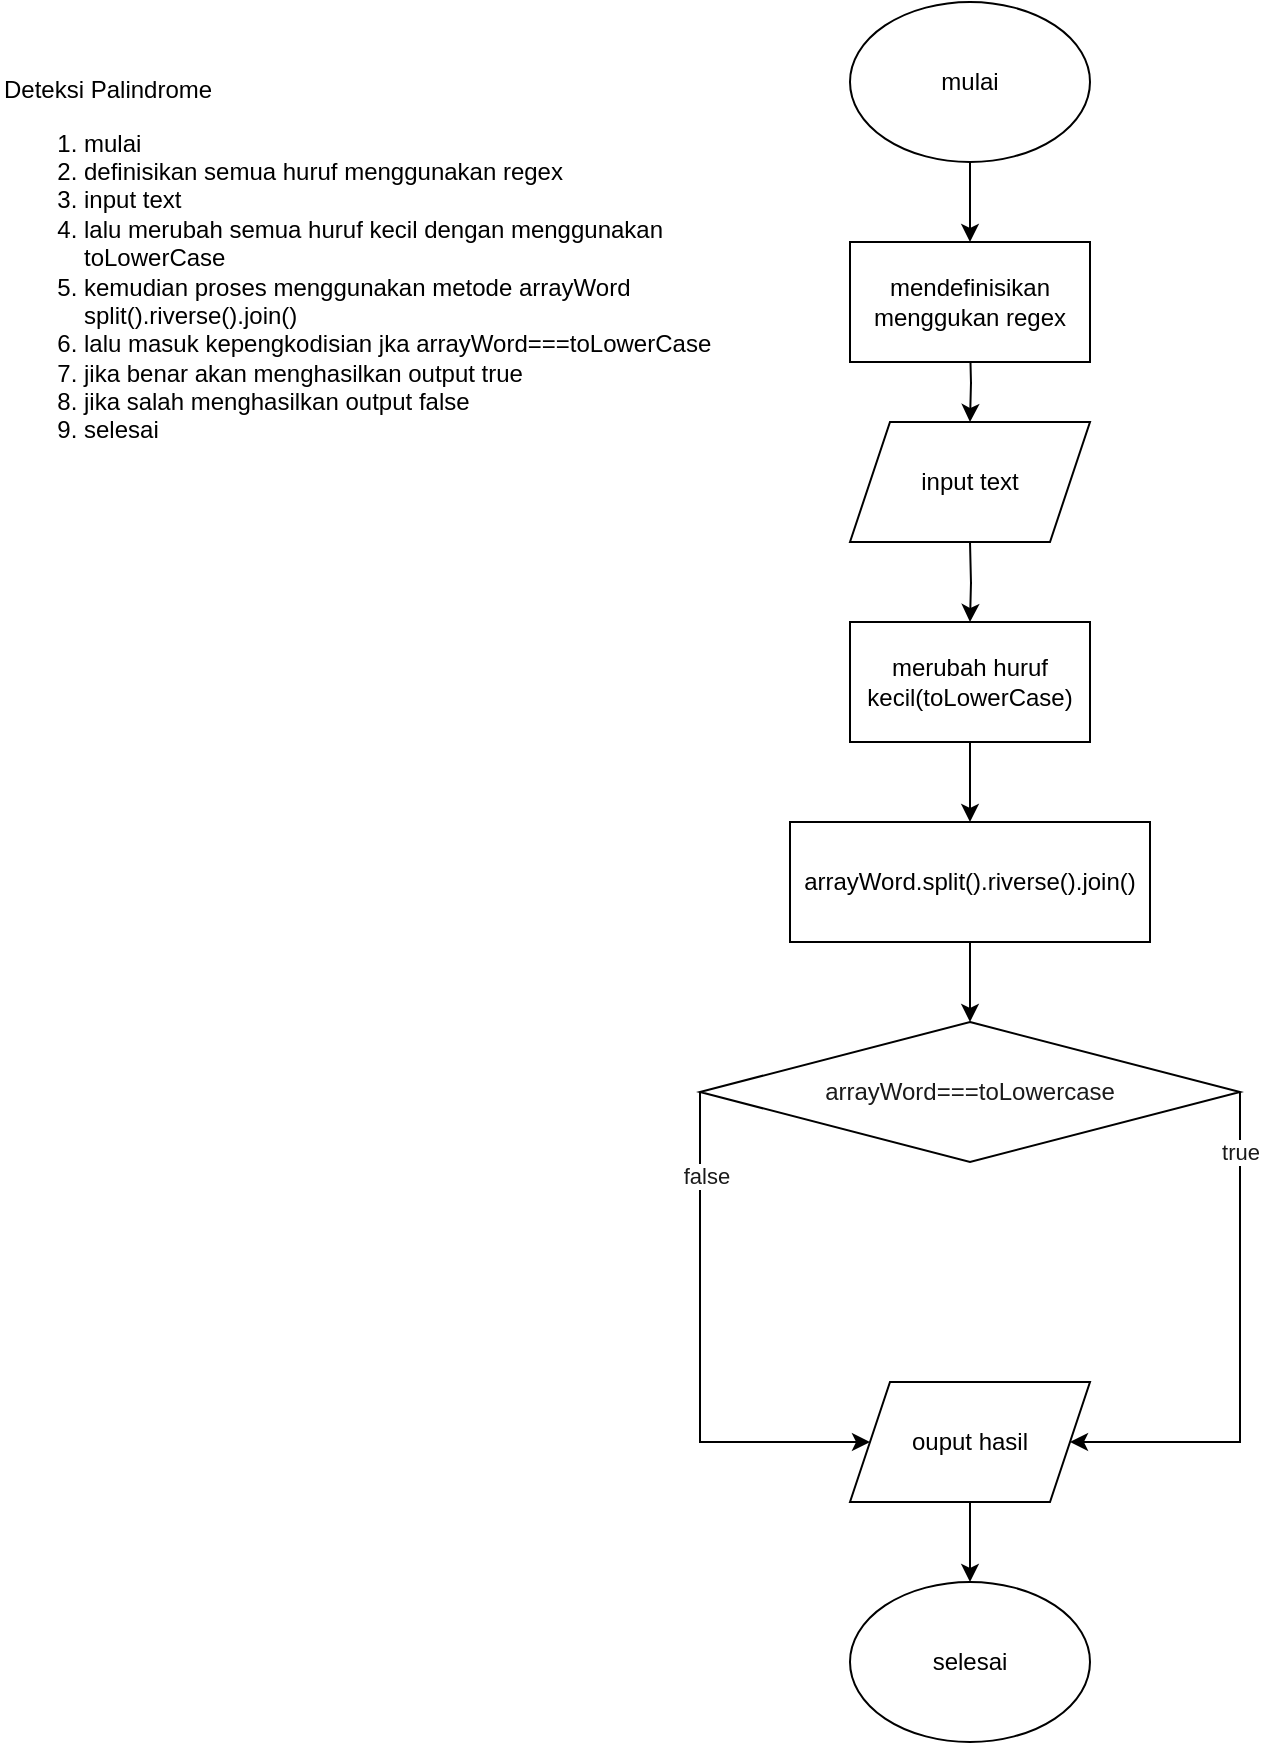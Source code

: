 <mxfile version="17.0.0" type="device"><diagram id="C5RBs43oDa-KdzZeNtuy" name="Page-1"><mxGraphModel dx="2522" dy="2769" grid="1" gridSize="10" guides="1" tooltips="1" connect="1" arrows="1" fold="1" page="1" pageScale="1" pageWidth="827" pageHeight="1169" math="0" shadow="0"><root><mxCell id="WIyWlLk6GJQsqaUBKTNV-0"/><mxCell id="WIyWlLk6GJQsqaUBKTNV-1" parent="WIyWlLk6GJQsqaUBKTNV-0"/><mxCell id="P_PtPB33s_mgHnM7G8c0-0" value="Deteksi Palindrome&lt;br&gt;&lt;ol&gt;&lt;li&gt;mulai&lt;/li&gt;&lt;li&gt;definisikan semua huruf menggunakan regex&lt;/li&gt;&lt;li&gt;input text&lt;/li&gt;&lt;li&gt;lalu merubah semua huruf kecil dengan menggunakan toLowerCase&lt;/li&gt;&lt;li&gt;kemudian proses menggunakan metode arrayWord split().riverse().join()&lt;/li&gt;&lt;li&gt;lalu masuk kepengkodisian jka arrayWord===toLowerCase&amp;nbsp;&lt;/li&gt;&lt;li&gt;jika benar akan menghasilkan output true&lt;/li&gt;&lt;li&gt;jika salah menghasilkan output false&lt;/li&gt;&lt;li&gt;selesai&lt;/li&gt;&lt;/ol&gt;" style="text;html=1;strokeColor=none;fillColor=none;align=left;verticalAlign=middle;whiteSpace=wrap;rounded=0;" parent="WIyWlLk6GJQsqaUBKTNV-1" vertex="1"><mxGeometry x="-990" y="-1680" width="360" height="30" as="geometry"/></mxCell><mxCell id="P_PtPB33s_mgHnM7G8c0-2" style="edgeStyle=orthogonalEdgeStyle;rounded=0;orthogonalLoop=1;jettySize=auto;html=1;" parent="WIyWlLk6GJQsqaUBKTNV-1" edge="1"><mxGeometry relative="1" as="geometry"><mxPoint x="-505" y="-1590" as="targetPoint"/><mxPoint x="-505" y="-1630" as="sourcePoint"/></mxGeometry></mxCell><mxCell id="P_PtPB33s_mgHnM7G8c0-10" style="edgeStyle=orthogonalEdgeStyle;rounded=0;orthogonalLoop=1;jettySize=auto;html=1;entryX=0.5;entryY=0;entryDx=0;entryDy=0;" parent="WIyWlLk6GJQsqaUBKTNV-1" edge="1"><mxGeometry relative="1" as="geometry"><mxPoint x="-505" y="-1530" as="sourcePoint"/><mxPoint x="-505" y="-1490" as="targetPoint"/></mxGeometry></mxCell><mxCell id="P_PtPB33s_mgHnM7G8c0-16" value="input text" style="shape=parallelogram;perimeter=parallelogramPerimeter;whiteSpace=wrap;html=1;fixedSize=1;" parent="WIyWlLk6GJQsqaUBKTNV-1" vertex="1"><mxGeometry x="-565" y="-1590" width="120" height="60" as="geometry"/></mxCell><mxCell id="P_PtPB33s_mgHnM7G8c0-24" style="edgeStyle=orthogonalEdgeStyle;rounded=0;orthogonalLoop=1;jettySize=auto;html=1;entryX=0.5;entryY=0;entryDx=0;entryDy=0;" parent="WIyWlLk6GJQsqaUBKTNV-1" source="P_PtPB33s_mgHnM7G8c0-17" edge="1"><mxGeometry relative="1" as="geometry"><mxPoint x="-505" y="-1390" as="targetPoint"/></mxGeometry></mxCell><mxCell id="P_PtPB33s_mgHnM7G8c0-17" value="merubah huruf kecil(toLowerCase)" style="rounded=0;whiteSpace=wrap;html=1;" parent="WIyWlLk6GJQsqaUBKTNV-1" vertex="1"><mxGeometry x="-565" y="-1490" width="120" height="60" as="geometry"/></mxCell><mxCell id="P_PtPB33s_mgHnM7G8c0-25" value="mendefinisikan menggukan regex" style="rounded=0;whiteSpace=wrap;html=1;" parent="WIyWlLk6GJQsqaUBKTNV-1" vertex="1"><mxGeometry x="-565" y="-1680" width="120" height="60" as="geometry"/></mxCell><mxCell id="P_PtPB33s_mgHnM7G8c0-30" style="edgeStyle=orthogonalEdgeStyle;rounded=0;orthogonalLoop=1;jettySize=auto;html=1;entryX=0.5;entryY=0;entryDx=0;entryDy=0;" parent="WIyWlLk6GJQsqaUBKTNV-1" source="P_PtPB33s_mgHnM7G8c0-27" target="P_PtPB33s_mgHnM7G8c0-25" edge="1"><mxGeometry relative="1" as="geometry"/></mxCell><mxCell id="P_PtPB33s_mgHnM7G8c0-27" value="mulai" style="ellipse;whiteSpace=wrap;html=1;" parent="WIyWlLk6GJQsqaUBKTNV-1" vertex="1"><mxGeometry x="-565" y="-1800" width="120" height="80" as="geometry"/></mxCell><mxCell id="P_PtPB33s_mgHnM7G8c0-32" style="edgeStyle=orthogonalEdgeStyle;rounded=0;orthogonalLoop=1;jettySize=auto;html=1;" parent="WIyWlLk6GJQsqaUBKTNV-1" source="P_PtPB33s_mgHnM7G8c0-31" target="P_PtPB33s_mgHnM7G8c0-33" edge="1"><mxGeometry relative="1" as="geometry"><mxPoint x="-490" y="-1010" as="targetPoint"/></mxGeometry></mxCell><mxCell id="P_PtPB33s_mgHnM7G8c0-31" value="ouput hasil" style="shape=parallelogram;perimeter=parallelogramPerimeter;whiteSpace=wrap;html=1;fixedSize=1;" parent="WIyWlLk6GJQsqaUBKTNV-1" vertex="1"><mxGeometry x="-565" y="-1110" width="120" height="60" as="geometry"/></mxCell><mxCell id="P_PtPB33s_mgHnM7G8c0-33" value="selesai" style="ellipse;whiteSpace=wrap;html=1;" parent="WIyWlLk6GJQsqaUBKTNV-1" vertex="1"><mxGeometry x="-565" y="-1010" width="120" height="80" as="geometry"/></mxCell><mxCell id="P_PtPB33s_mgHnM7G8c0-38" style="edgeStyle=orthogonalEdgeStyle;rounded=0;orthogonalLoop=1;jettySize=auto;html=1;entryX=0.5;entryY=0;entryDx=0;entryDy=0;fontColor=#1A1A1A;" parent="WIyWlLk6GJQsqaUBKTNV-1" source="P_PtPB33s_mgHnM7G8c0-34" target="P_PtPB33s_mgHnM7G8c0-36" edge="1"><mxGeometry relative="1" as="geometry"/></mxCell><mxCell id="P_PtPB33s_mgHnM7G8c0-34" value="&lt;span style=&quot;color: rgb(0 , 0 , 0)&quot;&gt;arrayWord.split().riverse().join()&lt;/span&gt;" style="rounded=0;whiteSpace=wrap;html=1;fontColor=#1A1A1A;" parent="WIyWlLk6GJQsqaUBKTNV-1" vertex="1"><mxGeometry x="-595" y="-1390" width="180" height="60" as="geometry"/></mxCell><mxCell id="P_PtPB33s_mgHnM7G8c0-36" value="&lt;span&gt;arrayWord===toLowercase&lt;/span&gt;" style="rhombus;whiteSpace=wrap;html=1;fontColor=#1A1A1A;" parent="WIyWlLk6GJQsqaUBKTNV-1" vertex="1"><mxGeometry x="-640" y="-1290" width="270" height="70" as="geometry"/></mxCell><mxCell id="P_PtPB33s_mgHnM7G8c0-40" value="" style="endArrow=classic;html=1;rounded=0;fontColor=#1A1A1A;exitX=1;exitY=0.5;exitDx=0;exitDy=0;entryX=1;entryY=0.5;entryDx=0;entryDy=0;" parent="WIyWlLk6GJQsqaUBKTNV-1" source="P_PtPB33s_mgHnM7G8c0-36" target="P_PtPB33s_mgHnM7G8c0-31" edge="1"><mxGeometry width="50" height="50" relative="1" as="geometry"><mxPoint x="-560" y="-1130" as="sourcePoint"/><mxPoint x="-510" y="-1180" as="targetPoint"/><Array as="points"><mxPoint x="-370" y="-1080"/></Array></mxGeometry></mxCell><mxCell id="P_PtPB33s_mgHnM7G8c0-43" value="true" style="edgeLabel;html=1;align=center;verticalAlign=middle;resizable=0;points=[];fontColor=#1A1A1A;" parent="P_PtPB33s_mgHnM7G8c0-40" vertex="1" connectable="0"><mxGeometry x="-0.771" relative="1" as="geometry"><mxPoint as="offset"/></mxGeometry></mxCell><mxCell id="P_PtPB33s_mgHnM7G8c0-41" value="" style="endArrow=classic;html=1;rounded=0;fontColor=#1A1A1A;exitX=0;exitY=0.5;exitDx=0;exitDy=0;" parent="WIyWlLk6GJQsqaUBKTNV-1" source="P_PtPB33s_mgHnM7G8c0-36" target="P_PtPB33s_mgHnM7G8c0-31" edge="1"><mxGeometry width="50" height="50" relative="1" as="geometry"><mxPoint x="-560" y="-1130" as="sourcePoint"/><mxPoint x="-510" y="-1180" as="targetPoint"/><Array as="points"><mxPoint x="-640" y="-1080"/></Array></mxGeometry></mxCell><mxCell id="P_PtPB33s_mgHnM7G8c0-44" value="false" style="edgeLabel;html=1;align=center;verticalAlign=middle;resizable=0;points=[];fontColor=#1A1A1A;" parent="P_PtPB33s_mgHnM7G8c0-41" vertex="1" connectable="0"><mxGeometry x="-0.68" y="3" relative="1" as="geometry"><mxPoint as="offset"/></mxGeometry></mxCell></root></mxGraphModel></diagram></mxfile>